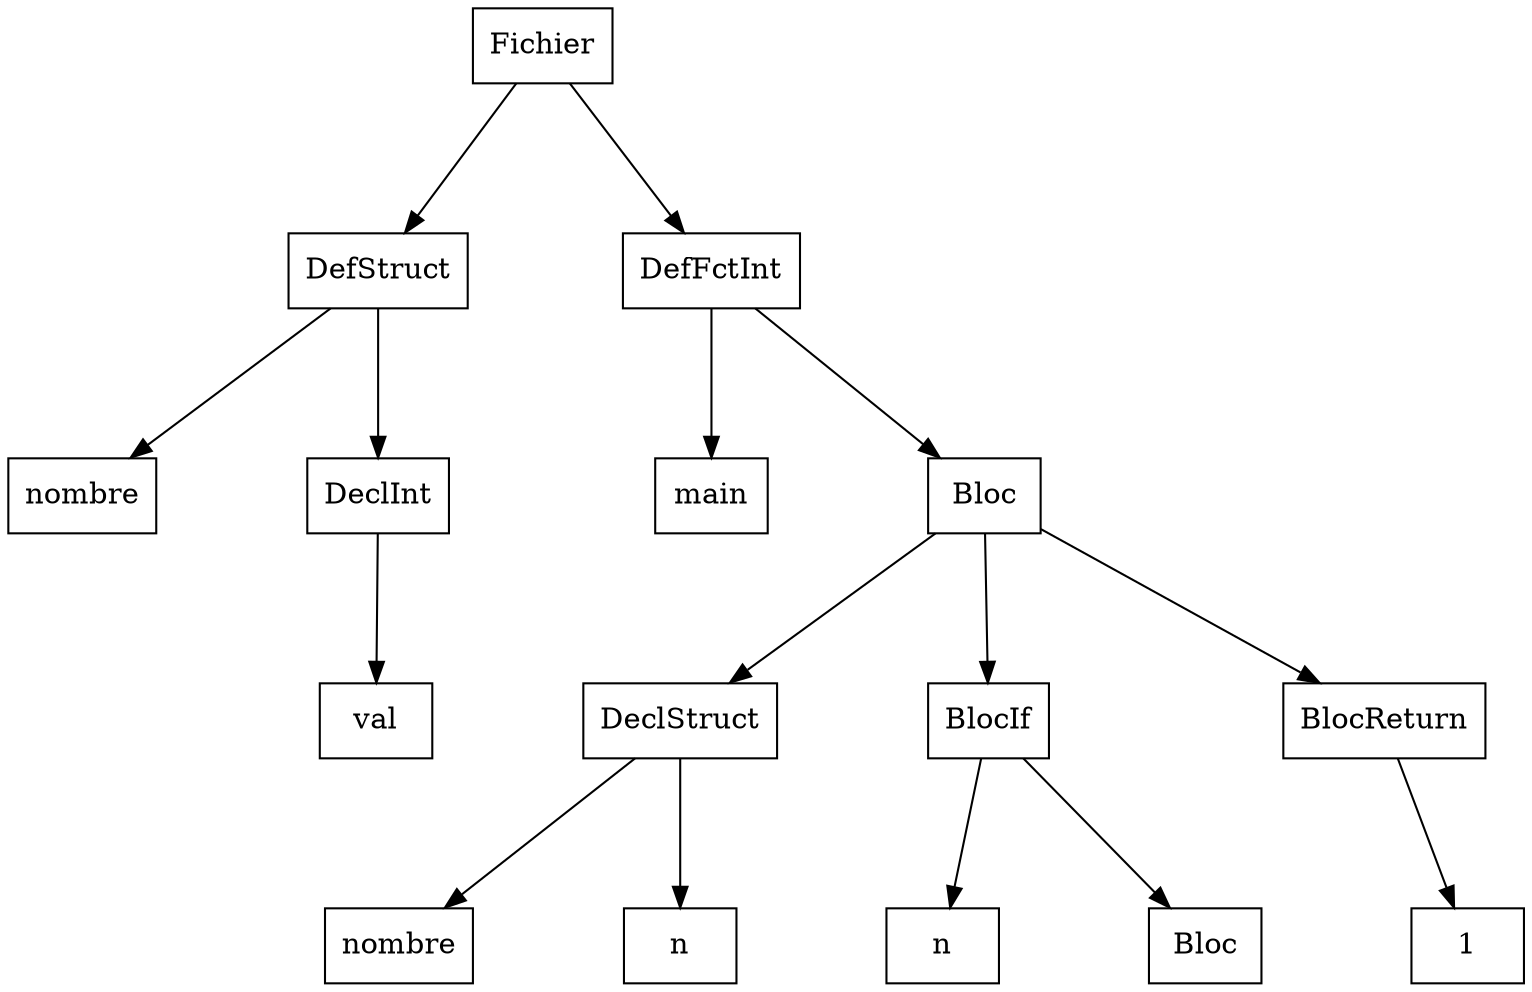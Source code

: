 digraph "ast"{

	nodesep=1;
	ranksep=1;

	N0 [label="Fichier", shape="box"];
	N1 [label="DefStruct", shape="box"];
	N2 [label="nombre", shape="box"];
	N3 [label="DeclInt", shape="box"];
	N4 [label="val", shape="box"];
	N5 [label="DefFctInt", shape="box"];
	N6 [label="main", shape="box"];
	N7 [label="Bloc", shape="box"];
	N8 [label="DeclStruct", shape="box"];
	N9 [label="nombre", shape="box"];
	N10 [label="n", shape="box"];
	N11 [label="BlocIf", shape="box"];
	N12 [label="n", shape="box"];
	N13 [label="Bloc", shape="box"];
	N14 [label="BlocReturn", shape="box"];
	N15 [label="1", shape="box"];

	N1 -> N2; 
	N3 -> N4; 
	N1 -> N3; 
	N0 -> N1; 
	N5 -> N6; 
	N8 -> N9; 
	N8 -> N10; 
	N7 -> N8; 
	N11 -> N12; 
	N11 -> N13; 
	N7 -> N11; 
	N14 -> N15; 
	N7 -> N14; 
	N5 -> N7; 
	N0 -> N5; 
}
